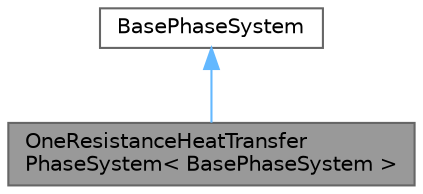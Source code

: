 digraph "OneResistanceHeatTransferPhaseSystem&lt; BasePhaseSystem &gt;"
{
 // LATEX_PDF_SIZE
  bgcolor="transparent";
  edge [fontname=Helvetica,fontsize=10,labelfontname=Helvetica,labelfontsize=10];
  node [fontname=Helvetica,fontsize=10,shape=box,height=0.2,width=0.4];
  Node1 [id="Node000001",label="OneResistanceHeatTransfer\lPhaseSystem\< BasePhaseSystem \>",height=0.2,width=0.4,color="gray40", fillcolor="grey60", style="filled", fontcolor="black",tooltip="Class which models interfacial heat transfer between a number of phases. A single heat transfer model..."];
  Node2 -> Node1 [id="edge1_Node000001_Node000002",dir="back",color="steelblue1",style="solid",tooltip=" "];
  Node2 [id="Node000002",label="BasePhaseSystem",height=0.2,width=0.4,color="gray40", fillcolor="white", style="filled",tooltip=" "];
}
